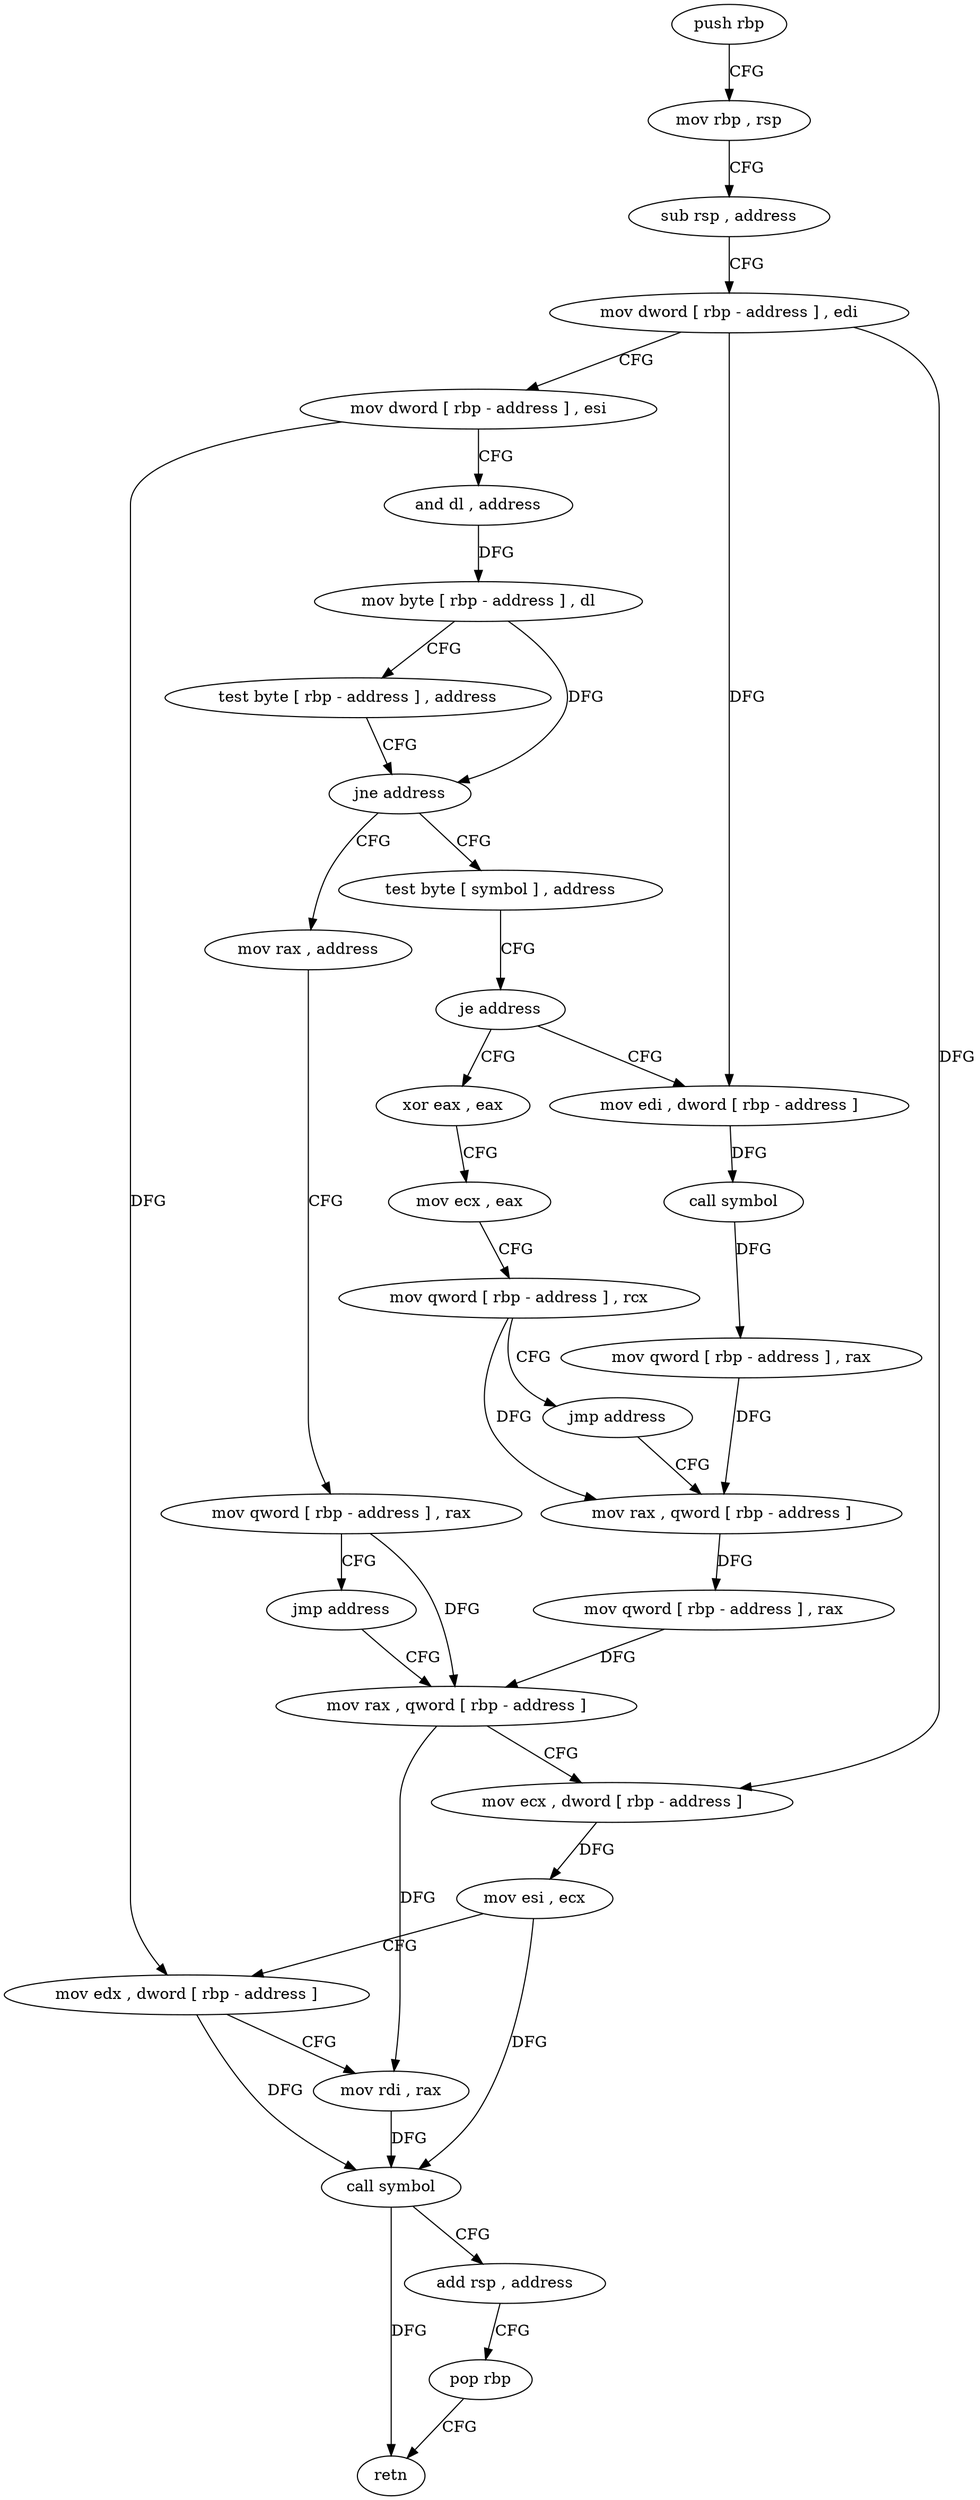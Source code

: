 digraph "func" {
"4251744" [label = "push rbp" ]
"4251745" [label = "mov rbp , rsp" ]
"4251748" [label = "sub rsp , address" ]
"4251752" [label = "mov dword [ rbp - address ] , edi" ]
"4251755" [label = "mov dword [ rbp - address ] , esi" ]
"4251758" [label = "and dl , address" ]
"4251761" [label = "mov byte [ rbp - address ] , dl" ]
"4251764" [label = "test byte [ rbp - address ] , address" ]
"4251768" [label = "jne address" ]
"4251793" [label = "test byte [ symbol ] , address" ]
"4251774" [label = "mov rax , address" ]
"4251801" [label = "je address" ]
"4251820" [label = "mov edi , dword [ rbp - address ]" ]
"4251807" [label = "xor eax , eax" ]
"4251784" [label = "mov qword [ rbp - address ] , rax" ]
"4251788" [label = "jmp address" ]
"4251840" [label = "mov rax , qword [ rbp - address ]" ]
"4251823" [label = "call symbol" ]
"4251828" [label = "mov qword [ rbp - address ] , rax" ]
"4251832" [label = "mov rax , qword [ rbp - address ]" ]
"4251809" [label = "mov ecx , eax" ]
"4251811" [label = "mov qword [ rbp - address ] , rcx" ]
"4251815" [label = "jmp address" ]
"4251844" [label = "mov ecx , dword [ rbp - address ]" ]
"4251847" [label = "mov esi , ecx" ]
"4251849" [label = "mov edx , dword [ rbp - address ]" ]
"4251852" [label = "mov rdi , rax" ]
"4251855" [label = "call symbol" ]
"4251860" [label = "add rsp , address" ]
"4251864" [label = "pop rbp" ]
"4251865" [label = "retn" ]
"4251836" [label = "mov qword [ rbp - address ] , rax" ]
"4251744" -> "4251745" [ label = "CFG" ]
"4251745" -> "4251748" [ label = "CFG" ]
"4251748" -> "4251752" [ label = "CFG" ]
"4251752" -> "4251755" [ label = "CFG" ]
"4251752" -> "4251820" [ label = "DFG" ]
"4251752" -> "4251844" [ label = "DFG" ]
"4251755" -> "4251758" [ label = "CFG" ]
"4251755" -> "4251849" [ label = "DFG" ]
"4251758" -> "4251761" [ label = "DFG" ]
"4251761" -> "4251764" [ label = "CFG" ]
"4251761" -> "4251768" [ label = "DFG" ]
"4251764" -> "4251768" [ label = "CFG" ]
"4251768" -> "4251793" [ label = "CFG" ]
"4251768" -> "4251774" [ label = "CFG" ]
"4251793" -> "4251801" [ label = "CFG" ]
"4251774" -> "4251784" [ label = "CFG" ]
"4251801" -> "4251820" [ label = "CFG" ]
"4251801" -> "4251807" [ label = "CFG" ]
"4251820" -> "4251823" [ label = "DFG" ]
"4251807" -> "4251809" [ label = "CFG" ]
"4251784" -> "4251788" [ label = "CFG" ]
"4251784" -> "4251840" [ label = "DFG" ]
"4251788" -> "4251840" [ label = "CFG" ]
"4251840" -> "4251844" [ label = "CFG" ]
"4251840" -> "4251852" [ label = "DFG" ]
"4251823" -> "4251828" [ label = "DFG" ]
"4251828" -> "4251832" [ label = "DFG" ]
"4251832" -> "4251836" [ label = "DFG" ]
"4251809" -> "4251811" [ label = "CFG" ]
"4251811" -> "4251815" [ label = "CFG" ]
"4251811" -> "4251832" [ label = "DFG" ]
"4251815" -> "4251832" [ label = "CFG" ]
"4251844" -> "4251847" [ label = "DFG" ]
"4251847" -> "4251849" [ label = "CFG" ]
"4251847" -> "4251855" [ label = "DFG" ]
"4251849" -> "4251852" [ label = "CFG" ]
"4251849" -> "4251855" [ label = "DFG" ]
"4251852" -> "4251855" [ label = "DFG" ]
"4251855" -> "4251860" [ label = "CFG" ]
"4251855" -> "4251865" [ label = "DFG" ]
"4251860" -> "4251864" [ label = "CFG" ]
"4251864" -> "4251865" [ label = "CFG" ]
"4251836" -> "4251840" [ label = "DFG" ]
}
